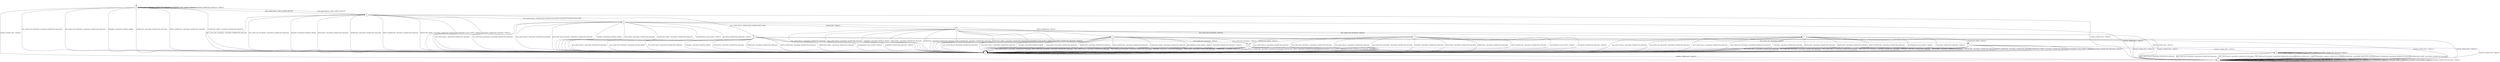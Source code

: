 digraph g {
__start0 [label="" shape="none"];

	s0 [shape="circle" label="s0"];
	s1 [shape="circle" label="s1"];
	s2 [shape="circle" label="s2"];
	s3 [shape="circle" label="s3"];
	s4 [shape="circle" label="s4"];
	s5 [shape="circle" label="s5"];
	s6 [shape="circle" label="s6"];
	s7 [shape="circle" label="s7"];
	s8 [shape="circle" label="s8"];
	s9 [shape="circle" label="s9"];
	s10 [shape="circle" label="s10"];
	s11 [shape="circle" label="s11"];
	s12 [shape="circle" label="s12"];
	s0 -> s2 [label="RSA_CLIENT_HELLO / HELLO_VERIFY_REQUEST"];
	s0 -> s1 [label="RSA_CLIENT_KEY_EXCHANGE / Alert(FATAL,UNEXPECTED_MESSAGE)"];
	s0 -> s2 [label="PSK_CLIENT_HELLO / HELLO_VERIFY_REQUEST"];
	s0 -> s1 [label="PSK_CLIENT_KEY_EXCHANGE / Alert(FATAL,UNEXPECTED_MESSAGE)"];
	s0 -> s4 [label="CHANGE_CIPHER_SPEC / TIMEOUT"];
	s0 -> s1 [label="FINISHED / Alert(FATAL,INTERNAL_ERROR)"];
	s0 -> s0 [label="APPLICATION / Alert(FATAL,UNEXPECTED_MESSAGE)"];
	s0 -> s1 [label="CERTIFICATE / Alert(FATAL,UNEXPECTED_MESSAGE)"];
	s0 -> s1 [label="EMPTY_CERTIFICATE / Alert(FATAL,UNEXPECTED_MESSAGE)"];
	s0 -> s1 [label="CERTIFICATE_VERIFY / Alert(FATAL,UNEXPECTED_MESSAGE)"];
	s0 -> s0 [label="Alert(WARNING,CLOSE_NOTIFY) / TIMEOUT"];
	s0 -> s0 [label="Alert(FATAL,UNEXPECTED_MESSAGE) / TIMEOUT"];
	s1 -> s1 [label="RSA_CLIENT_HELLO / TIMEOUT"];
	s1 -> s1 [label="RSA_CLIENT_KEY_EXCHANGE / TIMEOUT"];
	s1 -> s1 [label="PSK_CLIENT_HELLO / TIMEOUT"];
	s1 -> s1 [label="PSK_CLIENT_KEY_EXCHANGE / TIMEOUT"];
	s1 -> s4 [label="CHANGE_CIPHER_SPEC / TIMEOUT"];
	s1 -> s1 [label="FINISHED / TIMEOUT"];
	s1 -> s1 [label="APPLICATION / Alert(FATAL,UNEXPECTED_MESSAGE)"];
	s1 -> s1 [label="CERTIFICATE / TIMEOUT"];
	s1 -> s1 [label="EMPTY_CERTIFICATE / TIMEOUT"];
	s1 -> s1 [label="CERTIFICATE_VERIFY / TIMEOUT"];
	s1 -> s1 [label="Alert(WARNING,CLOSE_NOTIFY) / TIMEOUT"];
	s1 -> s1 [label="Alert(FATAL,UNEXPECTED_MESSAGE) / TIMEOUT"];
	s2 -> s3 [label="RSA_CLIENT_HELLO / SERVER_HELLO,CERTIFICATE,CERTIFICATE_REQUEST,SERVER_HELLO_DONE"];
	s2 -> s1 [label="RSA_CLIENT_KEY_EXCHANGE / Alert(FATAL,UNEXPECTED_MESSAGE)"];
	s2 -> s5 [label="PSK_CLIENT_HELLO / SERVER_HELLO,SERVER_HELLO_DONE"];
	s2 -> s1 [label="PSK_CLIENT_KEY_EXCHANGE / Alert(FATAL,UNEXPECTED_MESSAGE)"];
	s2 -> s4 [label="CHANGE_CIPHER_SPEC / TIMEOUT"];
	s2 -> s1 [label="FINISHED / Alert(FATAL,INTERNAL_ERROR)"];
	s2 -> s1 [label="APPLICATION / Alert(FATAL,UNEXPECTED_MESSAGE)"];
	s2 -> s1 [label="CERTIFICATE / Alert(FATAL,UNEXPECTED_MESSAGE)"];
	s2 -> s1 [label="EMPTY_CERTIFICATE / Alert(FATAL,UNEXPECTED_MESSAGE)"];
	s2 -> s1 [label="CERTIFICATE_VERIFY / Alert(FATAL,UNEXPECTED_MESSAGE)"];
	s2 -> s1 [label="Alert(WARNING,CLOSE_NOTIFY) / TIMEOUT"];
	s2 -> s1 [label="Alert(FATAL,UNEXPECTED_MESSAGE) / TIMEOUT"];
	s3 -> s1 [label="RSA_CLIENT_HELLO / Alert(FATAL,UNEXPECTED_MESSAGE)"];
	s3 -> s1 [label="RSA_CLIENT_KEY_EXCHANGE / Alert(FATAL,UNEXPECTED_MESSAGE)"];
	s3 -> s1 [label="PSK_CLIENT_HELLO / Alert(FATAL,UNEXPECTED_MESSAGE)"];
	s3 -> s1 [label="PSK_CLIENT_KEY_EXCHANGE / Alert(FATAL,UNEXPECTED_MESSAGE)"];
	s3 -> s4 [label="CHANGE_CIPHER_SPEC / TIMEOUT"];
	s3 -> s1 [label="FINISHED / Alert(FATAL,INTERNAL_ERROR)"];
	s3 -> s1 [label="APPLICATION / Alert(FATAL,UNEXPECTED_MESSAGE)"];
	s3 -> s6 [label="CERTIFICATE / TIMEOUT"];
	s3 -> s7 [label="EMPTY_CERTIFICATE / TIMEOUT"];
	s3 -> s1 [label="CERTIFICATE_VERIFY / Alert(FATAL,UNEXPECTED_MESSAGE)"];
	s3 -> s1 [label="Alert(WARNING,CLOSE_NOTIFY) / TIMEOUT"];
	s3 -> s1 [label="Alert(FATAL,UNEXPECTED_MESSAGE) / TIMEOUT"];
	s4 -> s4 [label="RSA_CLIENT_HELLO / TIMEOUT"];
	s4 -> s4 [label="RSA_CLIENT_KEY_EXCHANGE / TIMEOUT"];
	s4 -> s4 [label="PSK_CLIENT_HELLO / TIMEOUT"];
	s4 -> s4 [label="PSK_CLIENT_KEY_EXCHANGE / TIMEOUT"];
	s4 -> s4 [label="CHANGE_CIPHER_SPEC / TIMEOUT"];
	s4 -> s4 [label="FINISHED / TIMEOUT"];
	s4 -> s4 [label="APPLICATION / TIMEOUT"];
	s4 -> s4 [label="CERTIFICATE / TIMEOUT"];
	s4 -> s4 [label="EMPTY_CERTIFICATE / TIMEOUT"];
	s4 -> s4 [label="CERTIFICATE_VERIFY / TIMEOUT"];
	s4 -> s4 [label="Alert(WARNING,CLOSE_NOTIFY) / TIMEOUT"];
	s4 -> s4 [label="Alert(FATAL,UNEXPECTED_MESSAGE) / TIMEOUT"];
	s5 -> s1 [label="RSA_CLIENT_HELLO / Alert(FATAL,UNEXPECTED_MESSAGE)"];
	s5 -> s1 [label="RSA_CLIENT_KEY_EXCHANGE / Alert(FATAL,DECODE_ERROR)"];
	s5 -> s1 [label="PSK_CLIENT_HELLO / Alert(FATAL,UNEXPECTED_MESSAGE)"];
	s5 -> s8 [label="PSK_CLIENT_KEY_EXCHANGE / TIMEOUT"];
	s5 -> s4 [label="CHANGE_CIPHER_SPEC / TIMEOUT"];
	s5 -> s1 [label="FINISHED / Alert(FATAL,INTERNAL_ERROR)"];
	s5 -> s1 [label="APPLICATION / Alert(FATAL,UNEXPECTED_MESSAGE)"];
	s5 -> s1 [label="CERTIFICATE / Alert(FATAL,UNEXPECTED_MESSAGE)"];
	s5 -> s1 [label="EMPTY_CERTIFICATE / Alert(FATAL,UNEXPECTED_MESSAGE)"];
	s5 -> s1 [label="CERTIFICATE_VERIFY / Alert(FATAL,UNEXPECTED_MESSAGE)"];
	s5 -> s1 [label="Alert(WARNING,CLOSE_NOTIFY) / TIMEOUT"];
	s5 -> s1 [label="Alert(FATAL,UNEXPECTED_MESSAGE) / TIMEOUT"];
	s6 -> s1 [label="RSA_CLIENT_HELLO / Alert(FATAL,UNEXPECTED_MESSAGE)"];
	s6 -> s10 [label="RSA_CLIENT_KEY_EXCHANGE / TIMEOUT"];
	s6 -> s1 [label="PSK_CLIENT_HELLO / Alert(FATAL,UNEXPECTED_MESSAGE)"];
	s6 -> s11 [label="PSK_CLIENT_KEY_EXCHANGE / TIMEOUT"];
	s6 -> s4 [label="CHANGE_CIPHER_SPEC / TIMEOUT"];
	s6 -> s1 [label="FINISHED / Alert(FATAL,INTERNAL_ERROR)"];
	s6 -> s1 [label="APPLICATION / Alert(FATAL,UNEXPECTED_MESSAGE)"];
	s6 -> s1 [label="CERTIFICATE / Alert(FATAL,UNEXPECTED_MESSAGE)"];
	s6 -> s1 [label="EMPTY_CERTIFICATE / Alert(FATAL,UNEXPECTED_MESSAGE)"];
	s6 -> s1 [label="CERTIFICATE_VERIFY / Alert(FATAL,UNEXPECTED_MESSAGE)"];
	s6 -> s1 [label="Alert(WARNING,CLOSE_NOTIFY) / TIMEOUT"];
	s6 -> s1 [label="Alert(FATAL,UNEXPECTED_MESSAGE) / TIMEOUT"];
	s7 -> s1 [label="RSA_CLIENT_HELLO / Alert(FATAL,UNEXPECTED_MESSAGE)"];
	s7 -> s8 [label="RSA_CLIENT_KEY_EXCHANGE / TIMEOUT"];
	s7 -> s1 [label="PSK_CLIENT_HELLO / Alert(FATAL,UNEXPECTED_MESSAGE)"];
	s7 -> s12 [label="PSK_CLIENT_KEY_EXCHANGE / TIMEOUT"];
	s7 -> s4 [label="CHANGE_CIPHER_SPEC / TIMEOUT"];
	s7 -> s1 [label="FINISHED / Alert(FATAL,INTERNAL_ERROR)"];
	s7 -> s1 [label="APPLICATION / Alert(FATAL,UNEXPECTED_MESSAGE)"];
	s7 -> s1 [label="CERTIFICATE / Alert(FATAL,UNEXPECTED_MESSAGE)"];
	s7 -> s1 [label="EMPTY_CERTIFICATE / Alert(FATAL,UNEXPECTED_MESSAGE)"];
	s7 -> s1 [label="CERTIFICATE_VERIFY / Alert(FATAL,UNEXPECTED_MESSAGE)"];
	s7 -> s1 [label="Alert(WARNING,CLOSE_NOTIFY) / TIMEOUT"];
	s7 -> s1 [label="Alert(FATAL,UNEXPECTED_MESSAGE) / TIMEOUT"];
	s8 -> s1 [label="RSA_CLIENT_HELLO / Alert(FATAL,UNEXPECTED_MESSAGE)"];
	s8 -> s1 [label="RSA_CLIENT_KEY_EXCHANGE / Alert(FATAL,UNEXPECTED_MESSAGE)"];
	s8 -> s1 [label="PSK_CLIENT_HELLO / Alert(FATAL,UNEXPECTED_MESSAGE)"];
	s8 -> s1 [label="PSK_CLIENT_KEY_EXCHANGE / Alert(FATAL,UNEXPECTED_MESSAGE)"];
	s8 -> s9 [label="CHANGE_CIPHER_SPEC / TIMEOUT"];
	s8 -> s1 [label="FINISHED / Alert(FATAL,UNEXPECTED_MESSAGE)"];
	s8 -> s1 [label="APPLICATION / Alert(FATAL,UNEXPECTED_MESSAGE)"];
	s8 -> s1 [label="CERTIFICATE / Alert(FATAL,UNEXPECTED_MESSAGE)"];
	s8 -> s1 [label="EMPTY_CERTIFICATE / Alert(FATAL,UNEXPECTED_MESSAGE)"];
	s8 -> s1 [label="CERTIFICATE_VERIFY / Alert(FATAL,UNEXPECTED_MESSAGE)"];
	s8 -> s1 [label="Alert(WARNING,CLOSE_NOTIFY) / TIMEOUT"];
	s8 -> s1 [label="Alert(FATAL,UNEXPECTED_MESSAGE) / TIMEOUT"];
	s9 -> s4 [label="RSA_CLIENT_HELLO / Alert(FATAL,UNEXPECTED_MESSAGE)"];
	s9 -> s4 [label="RSA_CLIENT_KEY_EXCHANGE / Alert(FATAL,UNEXPECTED_MESSAGE)"];
	s9 -> s4 [label="PSK_CLIENT_HELLO / Alert(FATAL,UNEXPECTED_MESSAGE)"];
	s9 -> s4 [label="PSK_CLIENT_KEY_EXCHANGE / Alert(FATAL,UNEXPECTED_MESSAGE)"];
	s9 -> s4 [label="CHANGE_CIPHER_SPEC / TIMEOUT"];
	s9 -> s4 [label="FINISHED / CHANGE_CIPHER_SPEC,FINISHED"];
	s9 -> s9 [label="APPLICATION / TIMEOUT"];
	s9 -> s4 [label="CERTIFICATE / Alert(FATAL,UNEXPECTED_MESSAGE)"];
	s9 -> s4 [label="EMPTY_CERTIFICATE / Alert(FATAL,UNEXPECTED_MESSAGE)"];
	s9 -> s4 [label="CERTIFICATE_VERIFY / Alert(FATAL,UNEXPECTED_MESSAGE)"];
	s9 -> s9 [label="Alert(WARNING,CLOSE_NOTIFY) / TIMEOUT"];
	s9 -> s9 [label="Alert(FATAL,UNEXPECTED_MESSAGE) / TIMEOUT"];
	s10 -> s1 [label="RSA_CLIENT_HELLO / Alert(FATAL,UNEXPECTED_MESSAGE)"];
	s10 -> s1 [label="RSA_CLIENT_KEY_EXCHANGE / Alert(FATAL,UNEXPECTED_MESSAGE)"];
	s10 -> s1 [label="PSK_CLIENT_HELLO / Alert(FATAL,UNEXPECTED_MESSAGE)"];
	s10 -> s1 [label="PSK_CLIENT_KEY_EXCHANGE / Alert(FATAL,UNEXPECTED_MESSAGE)"];
	s10 -> s4 [label="CHANGE_CIPHER_SPEC / TIMEOUT"];
	s10 -> s1 [label="FINISHED / Alert(FATAL,UNEXPECTED_MESSAGE)"];
	s10 -> s1 [label="APPLICATION / Alert(FATAL,UNEXPECTED_MESSAGE)"];
	s10 -> s1 [label="CERTIFICATE / Alert(FATAL,UNEXPECTED_MESSAGE)"];
	s10 -> s1 [label="EMPTY_CERTIFICATE / Alert(FATAL,UNEXPECTED_MESSAGE)"];
	s10 -> s8 [label="CERTIFICATE_VERIFY / TIMEOUT"];
	s10 -> s1 [label="Alert(WARNING,CLOSE_NOTIFY) / TIMEOUT"];
	s10 -> s1 [label="Alert(FATAL,UNEXPECTED_MESSAGE) / TIMEOUT"];
	s11 -> s1 [label="RSA_CLIENT_HELLO / Alert(FATAL,UNEXPECTED_MESSAGE)"];
	s11 -> s1 [label="RSA_CLIENT_KEY_EXCHANGE / Alert(FATAL,UNEXPECTED_MESSAGE)"];
	s11 -> s1 [label="PSK_CLIENT_HELLO / Alert(FATAL,UNEXPECTED_MESSAGE)"];
	s11 -> s1 [label="PSK_CLIENT_KEY_EXCHANGE / Alert(FATAL,UNEXPECTED_MESSAGE)"];
	s11 -> s4 [label="CHANGE_CIPHER_SPEC / TIMEOUT"];
	s11 -> s1 [label="FINISHED / Alert(FATAL,UNEXPECTED_MESSAGE)"];
	s11 -> s1 [label="APPLICATION / Alert(FATAL,UNEXPECTED_MESSAGE)"];
	s11 -> s1 [label="CERTIFICATE / Alert(FATAL,UNEXPECTED_MESSAGE)"];
	s11 -> s1 [label="EMPTY_CERTIFICATE / Alert(FATAL,UNEXPECTED_MESSAGE)"];
	s11 -> s12 [label="CERTIFICATE_VERIFY / TIMEOUT"];
	s11 -> s1 [label="Alert(WARNING,CLOSE_NOTIFY) / TIMEOUT"];
	s11 -> s1 [label="Alert(FATAL,UNEXPECTED_MESSAGE) / TIMEOUT"];
	s12 -> s1 [label="RSA_CLIENT_HELLO / Alert(FATAL,UNEXPECTED_MESSAGE)"];
	s12 -> s1 [label="RSA_CLIENT_KEY_EXCHANGE / Alert(FATAL,UNEXPECTED_MESSAGE)"];
	s12 -> s1 [label="PSK_CLIENT_HELLO / Alert(FATAL,UNEXPECTED_MESSAGE)"];
	s12 -> s1 [label="PSK_CLIENT_KEY_EXCHANGE / Alert(FATAL,UNEXPECTED_MESSAGE)"];
	s12 -> s4 [label="CHANGE_CIPHER_SPEC / TIMEOUT"];
	s12 -> s1 [label="FINISHED / Alert(FATAL,UNEXPECTED_MESSAGE)"];
	s12 -> s1 [label="APPLICATION / Alert(FATAL,UNEXPECTED_MESSAGE)"];
	s12 -> s1 [label="CERTIFICATE / Alert(FATAL,UNEXPECTED_MESSAGE)"];
	s12 -> s1 [label="EMPTY_CERTIFICATE / Alert(FATAL,UNEXPECTED_MESSAGE)"];
	s12 -> s1 [label="CERTIFICATE_VERIFY / Alert(FATAL,UNEXPECTED_MESSAGE)"];
	s12 -> s1 [label="Alert(WARNING,CLOSE_NOTIFY) / TIMEOUT"];
	s12 -> s1 [label="Alert(FATAL,UNEXPECTED_MESSAGE) / TIMEOUT"];

__start0 -> s0;
}
